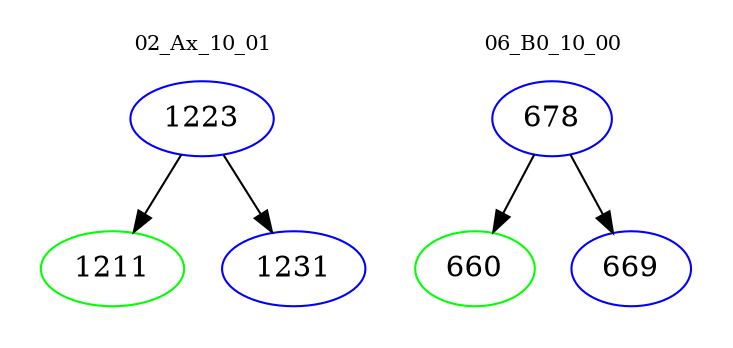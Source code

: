 digraph{
subgraph cluster_0 {
color = white
label = "02_Ax_10_01";
fontsize=10;
T0_1223 [label="1223", color="blue"]
T0_1223 -> T0_1211 [color="black"]
T0_1211 [label="1211", color="green"]
T0_1223 -> T0_1231 [color="black"]
T0_1231 [label="1231", color="blue"]
}
subgraph cluster_1 {
color = white
label = "06_B0_10_00";
fontsize=10;
T1_678 [label="678", color="blue"]
T1_678 -> T1_660 [color="black"]
T1_660 [label="660", color="green"]
T1_678 -> T1_669 [color="black"]
T1_669 [label="669", color="blue"]
}
}
